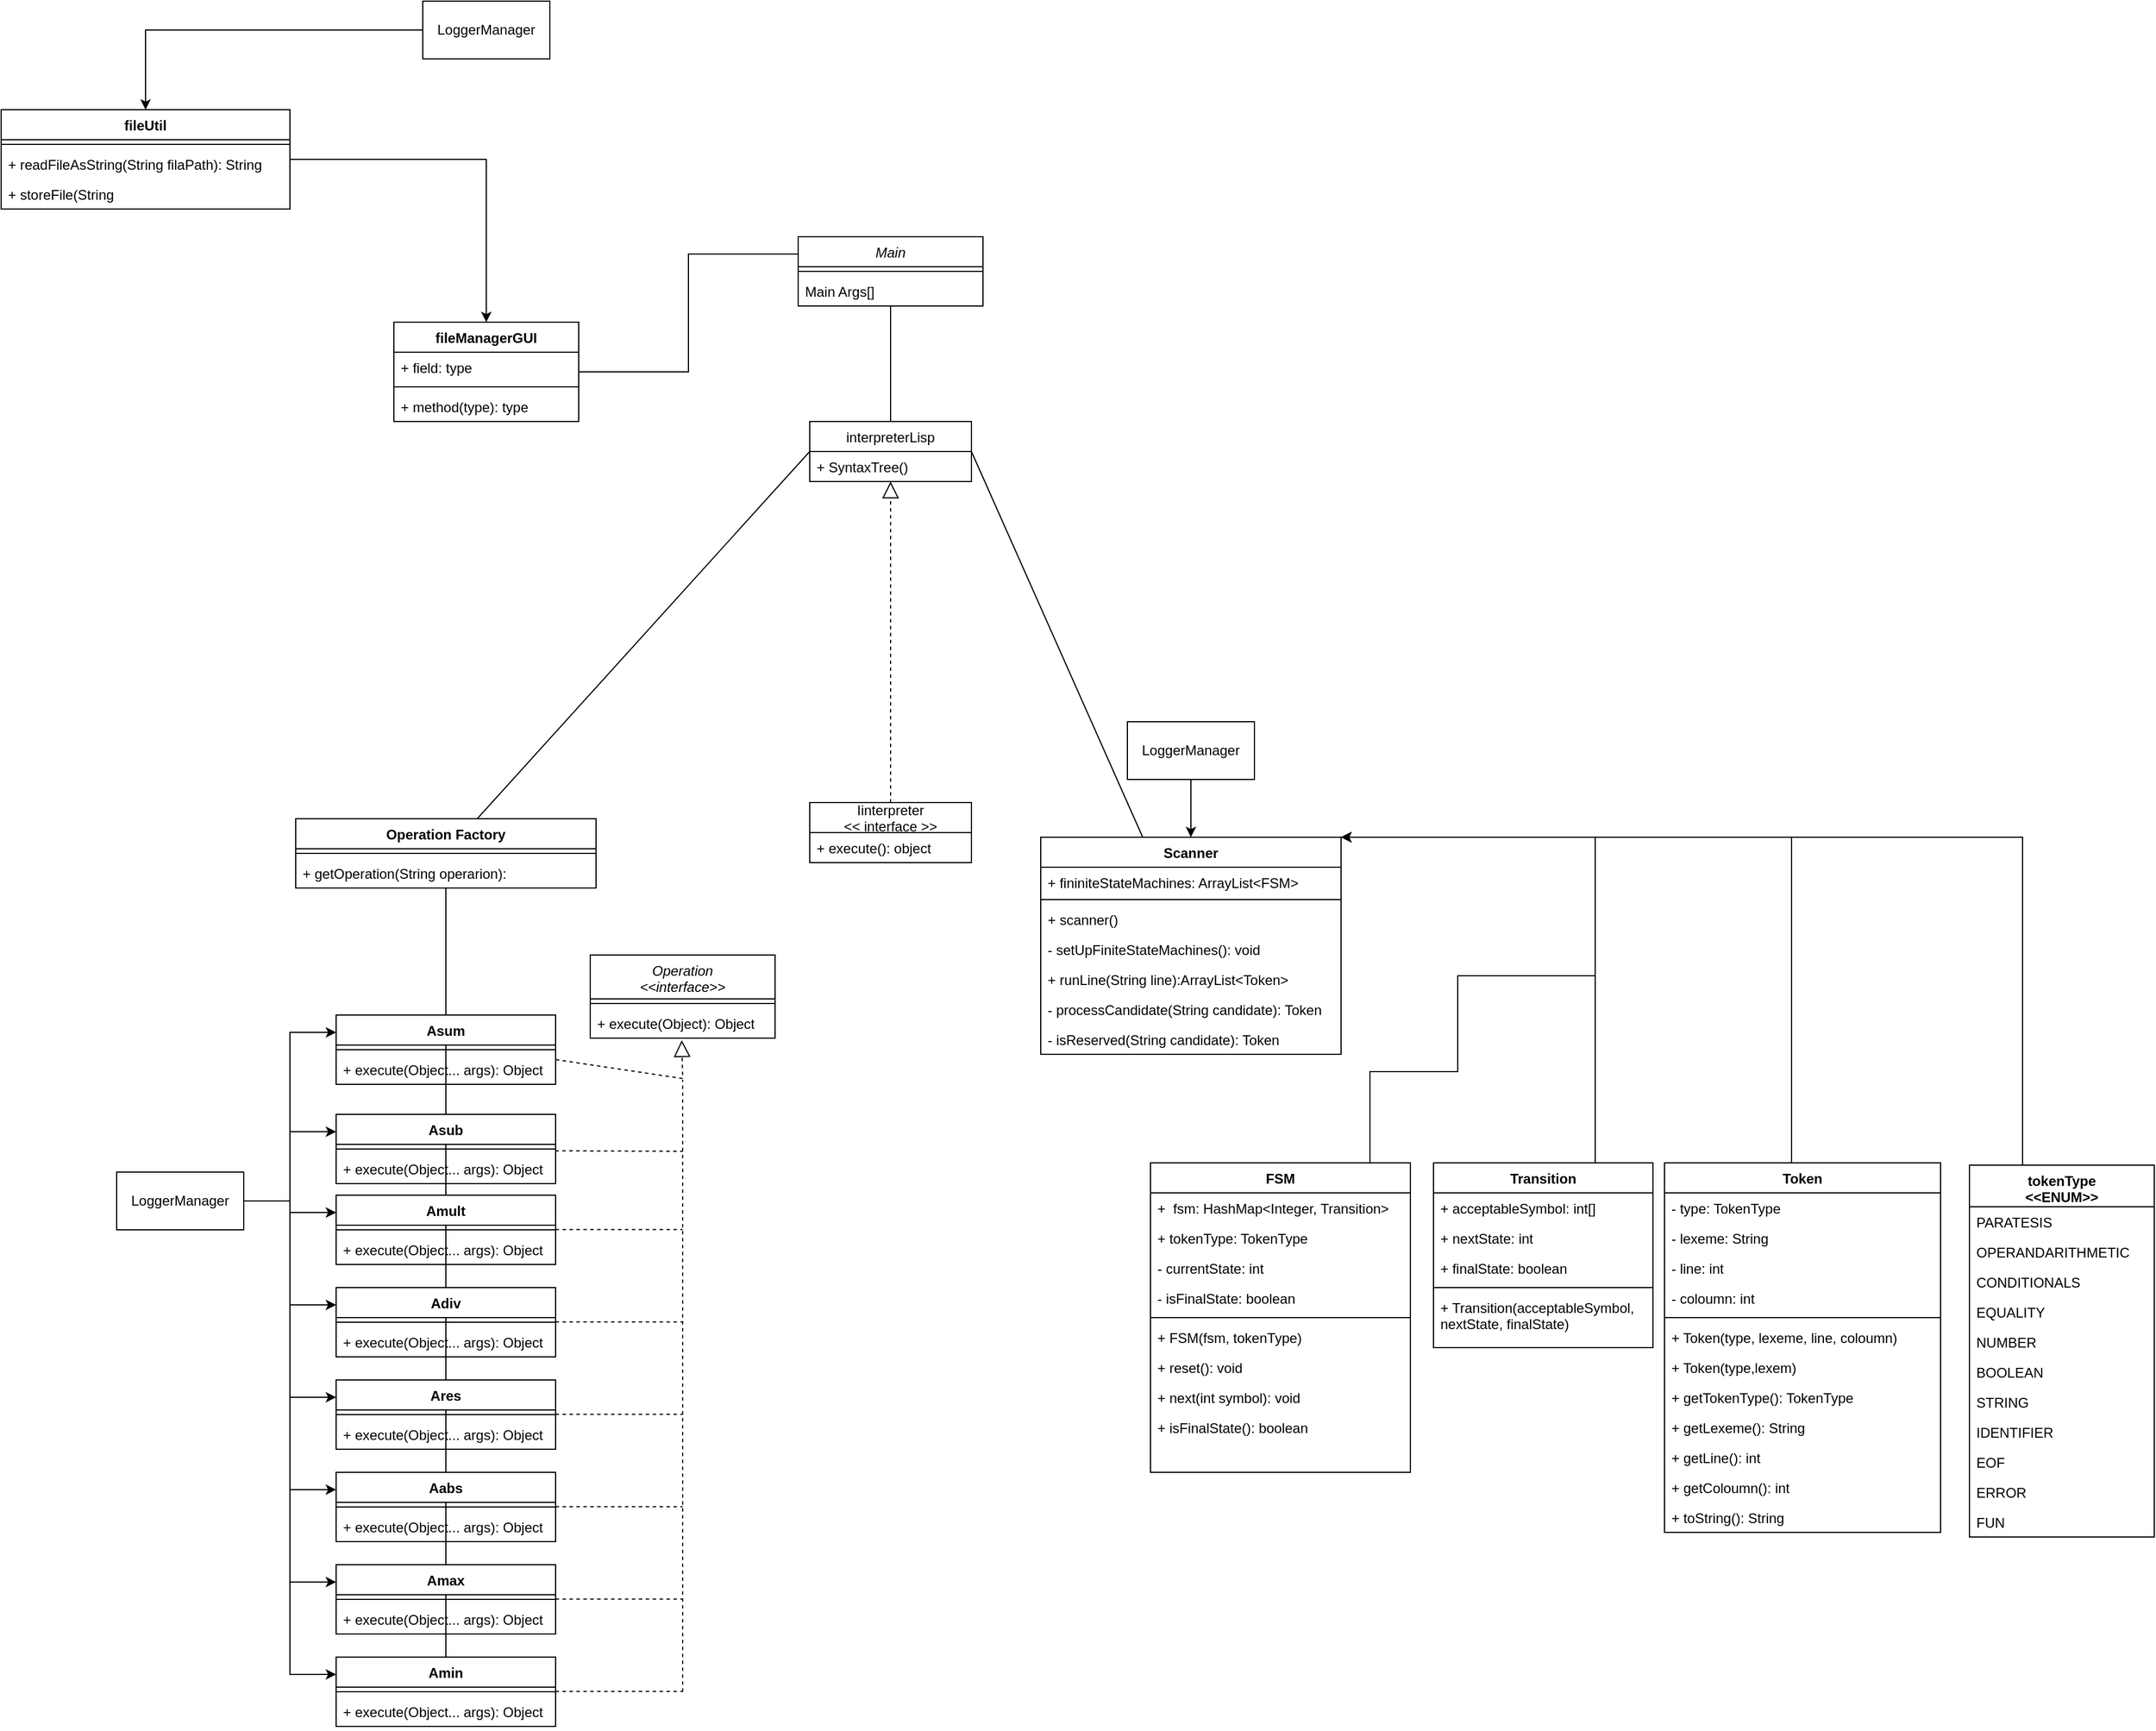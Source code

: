 <mxfile version="26.1.1">
  <diagram id="C5RBs43oDa-KdzZeNtuy" name="Page-1">
    <mxGraphModel dx="2876" dy="2430" grid="1" gridSize="10" guides="1" tooltips="1" connect="1" arrows="1" fold="1" page="1" pageScale="1" pageWidth="827" pageHeight="1169" math="0" shadow="0">
      <root>
        <mxCell id="WIyWlLk6GJQsqaUBKTNV-0" />
        <mxCell id="WIyWlLk6GJQsqaUBKTNV-1" parent="WIyWlLk6GJQsqaUBKTNV-0" />
        <mxCell id="8" style="edgeStyle=none;html=1;endArrow=none;endFill=0;" parent="WIyWlLk6GJQsqaUBKTNV-1" source="0" edge="1">
          <mxGeometry relative="1" as="geometry">
            <mxPoint x="175" y="850" as="targetPoint" />
          </mxGeometry>
        </mxCell>
        <mxCell id="zkfFHV4jXpPFQw0GAbJ--0" value="Main" style="swimlane;fontStyle=2;align=center;verticalAlign=top;childLayout=stackLayout;horizontal=1;startSize=26;horizontalStack=0;resizeParent=1;resizeLast=0;collapsible=1;marginBottom=0;rounded=0;shadow=0;strokeWidth=1;" parent="WIyWlLk6GJQsqaUBKTNV-1" vertex="1">
          <mxGeometry x="480" y="-380" width="160" height="60" as="geometry">
            <mxRectangle x="230" y="140" width="160" height="26" as="alternateBounds" />
          </mxGeometry>
        </mxCell>
        <mxCell id="zkfFHV4jXpPFQw0GAbJ--4" value="" style="line;html=1;strokeWidth=1;align=left;verticalAlign=middle;spacingTop=-1;spacingLeft=3;spacingRight=3;rotatable=0;labelPosition=right;points=[];portConstraint=eastwest;" parent="zkfFHV4jXpPFQw0GAbJ--0" vertex="1">
          <mxGeometry y="26" width="160" height="8" as="geometry" />
        </mxCell>
        <mxCell id="zkfFHV4jXpPFQw0GAbJ--5" value="Main Args[]" style="text;align=left;verticalAlign=top;spacingLeft=4;spacingRight=4;overflow=hidden;rotatable=0;points=[[0,0.5],[1,0.5]];portConstraint=eastwest;" parent="zkfFHV4jXpPFQw0GAbJ--0" vertex="1">
          <mxGeometry y="34" width="160" height="26" as="geometry" />
        </mxCell>
        <mxCell id="14" style="edgeStyle=none;html=1;entryX=0;entryY=0.5;entryDx=0;entryDy=0;endArrow=none;endFill=0;" parent="WIyWlLk6GJQsqaUBKTNV-1" source="0" target="10" edge="1">
          <mxGeometry relative="1" as="geometry" />
        </mxCell>
        <mxCell id="0" value="Operation Factory" style="swimlane;fontStyle=1;align=center;verticalAlign=top;childLayout=stackLayout;horizontal=1;startSize=26;horizontalStack=0;resizeParent=1;resizeParentMax=0;resizeLast=0;collapsible=1;marginBottom=0;" parent="WIyWlLk6GJQsqaUBKTNV-1" vertex="1">
          <mxGeometry x="45" y="124" width="260" height="60" as="geometry" />
        </mxCell>
        <mxCell id="2" value="" style="line;strokeWidth=1;fillColor=none;align=left;verticalAlign=middle;spacingTop=-1;spacingLeft=3;spacingRight=3;rotatable=0;labelPosition=right;points=[];portConstraint=eastwest;strokeColor=inherit;" parent="0" vertex="1">
          <mxGeometry y="26" width="260" height="8" as="geometry" />
        </mxCell>
        <mxCell id="3" value="+ getOperation(String operarion): " style="text;strokeColor=none;fillColor=none;align=left;verticalAlign=top;spacingLeft=4;spacingRight=4;overflow=hidden;rotatable=0;points=[[0,0.5],[1,0.5]];portConstraint=eastwest;" parent="0" vertex="1">
          <mxGeometry y="34" width="260" height="26" as="geometry" />
        </mxCell>
        <mxCell id="22" style="edgeStyle=none;html=1;entryX=1;entryY=0.5;entryDx=0;entryDy=0;endArrow=none;endFill=0;" parent="WIyWlLk6GJQsqaUBKTNV-1" source="4" target="10" edge="1">
          <mxGeometry relative="1" as="geometry" />
        </mxCell>
        <mxCell id="4" value="Scanner" style="swimlane;fontStyle=1;align=center;verticalAlign=top;childLayout=stackLayout;horizontal=1;startSize=26;horizontalStack=0;resizeParent=1;resizeParentMax=0;resizeLast=0;collapsible=1;marginBottom=0;" parent="WIyWlLk6GJQsqaUBKTNV-1" vertex="1">
          <mxGeometry x="690" y="140" width="260" height="188" as="geometry" />
        </mxCell>
        <mxCell id="5" value="+ fininiteStateMachines: ArrayList&lt;FSM&gt;" style="text;strokeColor=none;fillColor=none;align=left;verticalAlign=top;spacingLeft=4;spacingRight=4;overflow=hidden;rotatable=0;points=[[0,0.5],[1,0.5]];portConstraint=eastwest;" parent="4" vertex="1">
          <mxGeometry y="26" width="260" height="24" as="geometry" />
        </mxCell>
        <mxCell id="6" value="" style="line;strokeWidth=1;fillColor=none;align=left;verticalAlign=middle;spacingTop=-1;spacingLeft=3;spacingRight=3;rotatable=0;labelPosition=right;points=[];portConstraint=eastwest;strokeColor=inherit;" parent="4" vertex="1">
          <mxGeometry y="50" width="260" height="8" as="geometry" />
        </mxCell>
        <mxCell id="5ZrEIlkGrgmE8pIosVov-79" value="+ scanner()" style="text;strokeColor=none;fillColor=none;align=left;verticalAlign=top;spacingLeft=4;spacingRight=4;overflow=hidden;rotatable=0;points=[[0,0.5],[1,0.5]];portConstraint=eastwest;" parent="4" vertex="1">
          <mxGeometry y="58" width="260" height="26" as="geometry" />
        </mxCell>
        <mxCell id="5ZrEIlkGrgmE8pIosVov-80" value="- setUpFiniteStateMachines(): void" style="text;strokeColor=none;fillColor=none;align=left;verticalAlign=top;spacingLeft=4;spacingRight=4;overflow=hidden;rotatable=0;points=[[0,0.5],[1,0.5]];portConstraint=eastwest;" parent="4" vertex="1">
          <mxGeometry y="84" width="260" height="26" as="geometry" />
        </mxCell>
        <mxCell id="5ZrEIlkGrgmE8pIosVov-81" value="+ runLine(String line):ArrayList&lt;Token&gt; " style="text;strokeColor=none;fillColor=none;align=left;verticalAlign=top;spacingLeft=4;spacingRight=4;overflow=hidden;rotatable=0;points=[[0,0.5],[1,0.5]];portConstraint=eastwest;" parent="4" vertex="1">
          <mxGeometry y="110" width="260" height="26" as="geometry" />
        </mxCell>
        <mxCell id="5ZrEIlkGrgmE8pIosVov-82" value="- processCandidate(String candidate): Token" style="text;strokeColor=none;fillColor=none;align=left;verticalAlign=top;spacingLeft=4;spacingRight=4;overflow=hidden;rotatable=0;points=[[0,0.5],[1,0.5]];portConstraint=eastwest;" parent="4" vertex="1">
          <mxGeometry y="136" width="260" height="26" as="geometry" />
        </mxCell>
        <mxCell id="5ZrEIlkGrgmE8pIosVov-83" value="- isReserved(String candidate): Token" style="text;strokeColor=none;fillColor=none;align=left;verticalAlign=top;spacingLeft=4;spacingRight=4;overflow=hidden;rotatable=0;points=[[0,0.5],[1,0.5]];portConstraint=eastwest;" parent="4" vertex="1">
          <mxGeometry y="162" width="260" height="26" as="geometry" />
        </mxCell>
        <mxCell id="4zDA803hhCORATMbUOH--11" value="&lt;span style=&quot;font-weight: normal;&quot;&gt;&lt;i&gt;Operation&lt;br&gt;&amp;lt;&amp;lt;interface&amp;gt;&amp;gt;&lt;/i&gt;&lt;/span&gt;" style="swimlane;fontStyle=1;align=center;verticalAlign=top;childLayout=stackLayout;horizontal=1;startSize=38;horizontalStack=0;resizeParent=1;resizeParentMax=0;resizeLast=0;collapsible=1;marginBottom=0;whiteSpace=wrap;html=1;" parent="WIyWlLk6GJQsqaUBKTNV-1" vertex="1">
          <mxGeometry x="300" y="242" width="160" height="72" as="geometry" />
        </mxCell>
        <mxCell id="4zDA803hhCORATMbUOH--13" value="" style="line;strokeWidth=1;fillColor=none;align=left;verticalAlign=middle;spacingTop=-1;spacingLeft=3;spacingRight=3;rotatable=0;labelPosition=right;points=[];portConstraint=eastwest;strokeColor=inherit;" parent="4zDA803hhCORATMbUOH--11" vertex="1">
          <mxGeometry y="38" width="160" height="8" as="geometry" />
        </mxCell>
        <mxCell id="4zDA803hhCORATMbUOH--14" value="+ execute(Object): Object" style="text;strokeColor=none;fillColor=none;align=left;verticalAlign=top;spacingLeft=4;spacingRight=4;overflow=hidden;rotatable=0;points=[[0,0.5],[1,0.5]];portConstraint=eastwest;whiteSpace=wrap;html=1;" parent="4zDA803hhCORATMbUOH--11" vertex="1">
          <mxGeometry y="46" width="160" height="26" as="geometry" />
        </mxCell>
        <mxCell id="4zDA803hhCORATMbUOH--15" value="Asum" style="swimlane;fontStyle=1;align=center;verticalAlign=top;childLayout=stackLayout;horizontal=1;startSize=26;horizontalStack=0;resizeParent=1;resizeParentMax=0;resizeLast=0;collapsible=1;marginBottom=0;whiteSpace=wrap;html=1;" parent="WIyWlLk6GJQsqaUBKTNV-1" vertex="1">
          <mxGeometry x="80" y="294" width="190" height="60" as="geometry" />
        </mxCell>
        <mxCell id="4zDA803hhCORATMbUOH--17" value="" style="line;strokeWidth=1;fillColor=none;align=left;verticalAlign=middle;spacingTop=-1;spacingLeft=3;spacingRight=3;rotatable=0;labelPosition=right;points=[];portConstraint=eastwest;strokeColor=inherit;" parent="4zDA803hhCORATMbUOH--15" vertex="1">
          <mxGeometry y="26" width="190" height="8" as="geometry" />
        </mxCell>
        <mxCell id="4zDA803hhCORATMbUOH--18" value="+ execute(Object... args): Object" style="text;strokeColor=none;fillColor=none;align=left;verticalAlign=top;spacingLeft=4;spacingRight=4;overflow=hidden;rotatable=0;points=[[0,0.5],[1,0.5]];portConstraint=eastwest;whiteSpace=wrap;html=1;" parent="4zDA803hhCORATMbUOH--15" vertex="1">
          <mxGeometry y="34" width="190" height="26" as="geometry" />
        </mxCell>
        <mxCell id="4zDA803hhCORATMbUOH--19" value="Asub" style="swimlane;fontStyle=1;align=center;verticalAlign=top;childLayout=stackLayout;horizontal=1;startSize=26;horizontalStack=0;resizeParent=1;resizeParentMax=0;resizeLast=0;collapsible=1;marginBottom=0;whiteSpace=wrap;html=1;" parent="WIyWlLk6GJQsqaUBKTNV-1" vertex="1">
          <mxGeometry x="80" y="380" width="190" height="60" as="geometry" />
        </mxCell>
        <mxCell id="4zDA803hhCORATMbUOH--20" value="" style="line;strokeWidth=1;fillColor=none;align=left;verticalAlign=middle;spacingTop=-1;spacingLeft=3;spacingRight=3;rotatable=0;labelPosition=right;points=[];portConstraint=eastwest;strokeColor=inherit;" parent="4zDA803hhCORATMbUOH--19" vertex="1">
          <mxGeometry y="26" width="190" height="8" as="geometry" />
        </mxCell>
        <mxCell id="4zDA803hhCORATMbUOH--21" value="+ execute(Object... args): Object" style="text;strokeColor=none;fillColor=none;align=left;verticalAlign=top;spacingLeft=4;spacingRight=4;overflow=hidden;rotatable=0;points=[[0,0.5],[1,0.5]];portConstraint=eastwest;whiteSpace=wrap;html=1;" parent="4zDA803hhCORATMbUOH--19" vertex="1">
          <mxGeometry y="34" width="190" height="26" as="geometry" />
        </mxCell>
        <mxCell id="4zDA803hhCORATMbUOH--22" value="Ares" style="swimlane;fontStyle=1;align=center;verticalAlign=top;childLayout=stackLayout;horizontal=1;startSize=26;horizontalStack=0;resizeParent=1;resizeParentMax=0;resizeLast=0;collapsible=1;marginBottom=0;whiteSpace=wrap;html=1;" parent="WIyWlLk6GJQsqaUBKTNV-1" vertex="1">
          <mxGeometry x="80" y="610" width="190" height="60" as="geometry" />
        </mxCell>
        <mxCell id="4zDA803hhCORATMbUOH--23" value="" style="line;strokeWidth=1;fillColor=none;align=left;verticalAlign=middle;spacingTop=-1;spacingLeft=3;spacingRight=3;rotatable=0;labelPosition=right;points=[];portConstraint=eastwest;strokeColor=inherit;" parent="4zDA803hhCORATMbUOH--22" vertex="1">
          <mxGeometry y="26" width="190" height="8" as="geometry" />
        </mxCell>
        <mxCell id="4zDA803hhCORATMbUOH--24" value="+ execute(Object... args): Object" style="text;strokeColor=none;fillColor=none;align=left;verticalAlign=top;spacingLeft=4;spacingRight=4;overflow=hidden;rotatable=0;points=[[0,0.5],[1,0.5]];portConstraint=eastwest;whiteSpace=wrap;html=1;" parent="4zDA803hhCORATMbUOH--22" vertex="1">
          <mxGeometry y="34" width="190" height="26" as="geometry" />
        </mxCell>
        <mxCell id="4zDA803hhCORATMbUOH--25" value="Adiv" style="swimlane;fontStyle=1;align=center;verticalAlign=top;childLayout=stackLayout;horizontal=1;startSize=26;horizontalStack=0;resizeParent=1;resizeParentMax=0;resizeLast=0;collapsible=1;marginBottom=0;whiteSpace=wrap;html=1;" parent="WIyWlLk6GJQsqaUBKTNV-1" vertex="1">
          <mxGeometry x="80" y="530" width="190" height="60" as="geometry" />
        </mxCell>
        <mxCell id="4zDA803hhCORATMbUOH--26" value="" style="line;strokeWidth=1;fillColor=none;align=left;verticalAlign=middle;spacingTop=-1;spacingLeft=3;spacingRight=3;rotatable=0;labelPosition=right;points=[];portConstraint=eastwest;strokeColor=inherit;" parent="4zDA803hhCORATMbUOH--25" vertex="1">
          <mxGeometry y="26" width="190" height="8" as="geometry" />
        </mxCell>
        <mxCell id="4zDA803hhCORATMbUOH--27" value="+ execute(Object... args): Object" style="text;strokeColor=none;fillColor=none;align=left;verticalAlign=top;spacingLeft=4;spacingRight=4;overflow=hidden;rotatable=0;points=[[0,0.5],[1,0.5]];portConstraint=eastwest;whiteSpace=wrap;html=1;" parent="4zDA803hhCORATMbUOH--25" vertex="1">
          <mxGeometry y="34" width="190" height="26" as="geometry" />
        </mxCell>
        <mxCell id="4zDA803hhCORATMbUOH--28" value="Amult" style="swimlane;fontStyle=1;align=center;verticalAlign=top;childLayout=stackLayout;horizontal=1;startSize=26;horizontalStack=0;resizeParent=1;resizeParentMax=0;resizeLast=0;collapsible=1;marginBottom=0;whiteSpace=wrap;html=1;" parent="WIyWlLk6GJQsqaUBKTNV-1" vertex="1">
          <mxGeometry x="80" y="450" width="190" height="60" as="geometry" />
        </mxCell>
        <mxCell id="4zDA803hhCORATMbUOH--29" value="" style="line;strokeWidth=1;fillColor=none;align=left;verticalAlign=middle;spacingTop=-1;spacingLeft=3;spacingRight=3;rotatable=0;labelPosition=right;points=[];portConstraint=eastwest;strokeColor=inherit;" parent="4zDA803hhCORATMbUOH--28" vertex="1">
          <mxGeometry y="26" width="190" height="8" as="geometry" />
        </mxCell>
        <mxCell id="4zDA803hhCORATMbUOH--30" value="+ execute(Object... args): Object" style="text;strokeColor=none;fillColor=none;align=left;verticalAlign=top;spacingLeft=4;spacingRight=4;overflow=hidden;rotatable=0;points=[[0,0.5],[1,0.5]];portConstraint=eastwest;whiteSpace=wrap;html=1;" parent="4zDA803hhCORATMbUOH--28" vertex="1">
          <mxGeometry y="34" width="190" height="26" as="geometry" />
        </mxCell>
        <mxCell id="4zDA803hhCORATMbUOH--31" value="Aabs" style="swimlane;fontStyle=1;align=center;verticalAlign=top;childLayout=stackLayout;horizontal=1;startSize=26;horizontalStack=0;resizeParent=1;resizeParentMax=0;resizeLast=0;collapsible=1;marginBottom=0;whiteSpace=wrap;html=1;" parent="WIyWlLk6GJQsqaUBKTNV-1" vertex="1">
          <mxGeometry x="80" y="690" width="190" height="60" as="geometry" />
        </mxCell>
        <mxCell id="4zDA803hhCORATMbUOH--32" value="" style="line;strokeWidth=1;fillColor=none;align=left;verticalAlign=middle;spacingTop=-1;spacingLeft=3;spacingRight=3;rotatable=0;labelPosition=right;points=[];portConstraint=eastwest;strokeColor=inherit;" parent="4zDA803hhCORATMbUOH--31" vertex="1">
          <mxGeometry y="26" width="190" height="8" as="geometry" />
        </mxCell>
        <mxCell id="4zDA803hhCORATMbUOH--33" value="+ execute(Object... args): Object" style="text;strokeColor=none;fillColor=none;align=left;verticalAlign=top;spacingLeft=4;spacingRight=4;overflow=hidden;rotatable=0;points=[[0,0.5],[1,0.5]];portConstraint=eastwest;whiteSpace=wrap;html=1;" parent="4zDA803hhCORATMbUOH--31" vertex="1">
          <mxGeometry y="34" width="190" height="26" as="geometry" />
        </mxCell>
        <mxCell id="4zDA803hhCORATMbUOH--34" value="Amax" style="swimlane;fontStyle=1;align=center;verticalAlign=top;childLayout=stackLayout;horizontal=1;startSize=26;horizontalStack=0;resizeParent=1;resizeParentMax=0;resizeLast=0;collapsible=1;marginBottom=0;whiteSpace=wrap;html=1;" parent="WIyWlLk6GJQsqaUBKTNV-1" vertex="1">
          <mxGeometry x="80" y="770" width="190" height="60" as="geometry" />
        </mxCell>
        <mxCell id="4zDA803hhCORATMbUOH--35" value="" style="line;strokeWidth=1;fillColor=none;align=left;verticalAlign=middle;spacingTop=-1;spacingLeft=3;spacingRight=3;rotatable=0;labelPosition=right;points=[];portConstraint=eastwest;strokeColor=inherit;" parent="4zDA803hhCORATMbUOH--34" vertex="1">
          <mxGeometry y="26" width="190" height="8" as="geometry" />
        </mxCell>
        <mxCell id="4zDA803hhCORATMbUOH--36" value="+ execute(Object... args): Object" style="text;strokeColor=none;fillColor=none;align=left;verticalAlign=top;spacingLeft=4;spacingRight=4;overflow=hidden;rotatable=0;points=[[0,0.5],[1,0.5]];portConstraint=eastwest;whiteSpace=wrap;html=1;" parent="4zDA803hhCORATMbUOH--34" vertex="1">
          <mxGeometry y="34" width="190" height="26" as="geometry" />
        </mxCell>
        <mxCell id="4zDA803hhCORATMbUOH--37" value="Amin" style="swimlane;fontStyle=1;align=center;verticalAlign=top;childLayout=stackLayout;horizontal=1;startSize=26;horizontalStack=0;resizeParent=1;resizeParentMax=0;resizeLast=0;collapsible=1;marginBottom=0;whiteSpace=wrap;html=1;" parent="WIyWlLk6GJQsqaUBKTNV-1" vertex="1">
          <mxGeometry x="80" y="850" width="190" height="60" as="geometry" />
        </mxCell>
        <mxCell id="4zDA803hhCORATMbUOH--38" value="" style="line;strokeWidth=1;fillColor=none;align=left;verticalAlign=middle;spacingTop=-1;spacingLeft=3;spacingRight=3;rotatable=0;labelPosition=right;points=[];portConstraint=eastwest;strokeColor=inherit;" parent="4zDA803hhCORATMbUOH--37" vertex="1">
          <mxGeometry y="26" width="190" height="8" as="geometry" />
        </mxCell>
        <mxCell id="4zDA803hhCORATMbUOH--39" value="+ execute(Object... args): Object" style="text;strokeColor=none;fillColor=none;align=left;verticalAlign=top;spacingLeft=4;spacingRight=4;overflow=hidden;rotatable=0;points=[[0,0.5],[1,0.5]];portConstraint=eastwest;whiteSpace=wrap;html=1;" parent="4zDA803hhCORATMbUOH--37" vertex="1">
          <mxGeometry y="34" width="190" height="26" as="geometry" />
        </mxCell>
        <mxCell id="4zDA803hhCORATMbUOH--41" value="" style="endArrow=block;dashed=1;endFill=0;endSize=12;html=1;rounded=0;exitX=1.001;exitY=0.177;exitDx=0;exitDy=0;exitPerimeter=0;entryX=0.495;entryY=1.07;entryDx=0;entryDy=0;entryPerimeter=0;" parent="WIyWlLk6GJQsqaUBKTNV-1" source="4zDA803hhCORATMbUOH--18" target="4zDA803hhCORATMbUOH--14" edge="1">
          <mxGeometry width="160" relative="1" as="geometry">
            <mxPoint x="310" y="370" as="sourcePoint" />
            <mxPoint x="380" y="300" as="targetPoint" />
            <Array as="points">
              <mxPoint x="380" y="349" />
            </Array>
          </mxGeometry>
        </mxCell>
        <mxCell id="4zDA803hhCORATMbUOH--43" value="" style="endArrow=none;dashed=1;html=1;rounded=0;exitX=0.999;exitY=-0.093;exitDx=0;exitDy=0;exitPerimeter=0;" parent="WIyWlLk6GJQsqaUBKTNV-1" source="4zDA803hhCORATMbUOH--21" edge="1">
          <mxGeometry width="50" height="50" relative="1" as="geometry">
            <mxPoint x="340" y="460" as="sourcePoint" />
            <mxPoint x="380" y="412" as="targetPoint" />
          </mxGeometry>
        </mxCell>
        <mxCell id="4zDA803hhCORATMbUOH--44" value="" style="endArrow=none;dashed=1;html=1;rounded=0;exitX=0.999;exitY=-0.093;exitDx=0;exitDy=0;exitPerimeter=0;" parent="WIyWlLk6GJQsqaUBKTNV-1" edge="1">
          <mxGeometry width="50" height="50" relative="1" as="geometry">
            <mxPoint x="270" y="479.73" as="sourcePoint" />
            <mxPoint x="380" y="479.73" as="targetPoint" />
          </mxGeometry>
        </mxCell>
        <mxCell id="4zDA803hhCORATMbUOH--46" value="" style="endArrow=none;dashed=1;html=1;rounded=0;exitX=0.999;exitY=-0.093;exitDx=0;exitDy=0;exitPerimeter=0;" parent="WIyWlLk6GJQsqaUBKTNV-1" edge="1">
          <mxGeometry width="50" height="50" relative="1" as="geometry">
            <mxPoint x="270" y="559.73" as="sourcePoint" />
            <mxPoint x="380" y="559.73" as="targetPoint" />
          </mxGeometry>
        </mxCell>
        <mxCell id="4zDA803hhCORATMbUOH--47" value="" style="endArrow=none;dashed=1;html=1;rounded=0;exitX=0.999;exitY=-0.093;exitDx=0;exitDy=0;exitPerimeter=0;" parent="WIyWlLk6GJQsqaUBKTNV-1" edge="1">
          <mxGeometry width="50" height="50" relative="1" as="geometry">
            <mxPoint x="270" y="639.73" as="sourcePoint" />
            <mxPoint x="380" y="639.73" as="targetPoint" />
          </mxGeometry>
        </mxCell>
        <mxCell id="4zDA803hhCORATMbUOH--48" value="" style="endArrow=none;dashed=1;html=1;rounded=0;exitX=0.999;exitY=-0.093;exitDx=0;exitDy=0;exitPerimeter=0;" parent="WIyWlLk6GJQsqaUBKTNV-1" edge="1">
          <mxGeometry width="50" height="50" relative="1" as="geometry">
            <mxPoint x="270" y="719.73" as="sourcePoint" />
            <mxPoint x="380" y="719.73" as="targetPoint" />
          </mxGeometry>
        </mxCell>
        <mxCell id="4zDA803hhCORATMbUOH--49" value="" style="endArrow=none;dashed=1;html=1;rounded=0;exitX=0.999;exitY=-0.093;exitDx=0;exitDy=0;exitPerimeter=0;" parent="WIyWlLk6GJQsqaUBKTNV-1" edge="1">
          <mxGeometry width="50" height="50" relative="1" as="geometry">
            <mxPoint x="270" y="799.73" as="sourcePoint" />
            <mxPoint x="380" y="799.73" as="targetPoint" />
          </mxGeometry>
        </mxCell>
        <mxCell id="4zDA803hhCORATMbUOH--50" value="" style="endArrow=none;dashed=1;html=1;rounded=0;exitX=0.999;exitY=-0.093;exitDx=0;exitDy=0;exitPerimeter=0;" parent="WIyWlLk6GJQsqaUBKTNV-1" edge="1">
          <mxGeometry width="50" height="50" relative="1" as="geometry">
            <mxPoint x="270" y="879.73" as="sourcePoint" />
            <mxPoint x="380" y="879.73" as="targetPoint" />
          </mxGeometry>
        </mxCell>
        <mxCell id="4zDA803hhCORATMbUOH--51" value="" style="endArrow=none;dashed=1;html=1;rounded=0;" parent="WIyWlLk6GJQsqaUBKTNV-1" edge="1">
          <mxGeometry width="50" height="50" relative="1" as="geometry">
            <mxPoint x="380" y="880" as="sourcePoint" />
            <mxPoint x="380" y="350" as="targetPoint" />
          </mxGeometry>
        </mxCell>
        <mxCell id="20" style="edgeStyle=none;html=1;endArrow=none;endFill=0;" parent="WIyWlLk6GJQsqaUBKTNV-1" source="10" target="zkfFHV4jXpPFQw0GAbJ--5" edge="1">
          <mxGeometry relative="1" as="geometry" />
        </mxCell>
        <mxCell id="10" value="interpreterLisp" style="swimlane;fontStyle=0;childLayout=stackLayout;horizontal=1;startSize=26;fillColor=none;horizontalStack=0;resizeParent=1;resizeParentMax=0;resizeLast=0;collapsible=1;marginBottom=0;" parent="WIyWlLk6GJQsqaUBKTNV-1" vertex="1">
          <mxGeometry x="490" y="-220" width="140" height="52" as="geometry" />
        </mxCell>
        <mxCell id="11" value="+ SyntaxTree() " style="text;strokeColor=none;fillColor=none;align=left;verticalAlign=top;spacingLeft=4;spacingRight=4;overflow=hidden;rotatable=0;points=[[0,0.5],[1,0.5]];portConstraint=eastwest;" parent="10" vertex="1">
          <mxGeometry y="26" width="140" height="26" as="geometry" />
        </mxCell>
        <mxCell id="15" value="Iinterpreter&#xa;&lt;&lt; interface &gt;&gt;" style="swimlane;fontStyle=0;childLayout=stackLayout;horizontal=1;startSize=26;fillColor=none;horizontalStack=0;resizeParent=1;resizeParentMax=0;resizeLast=0;collapsible=1;marginBottom=0;" parent="WIyWlLk6GJQsqaUBKTNV-1" vertex="1">
          <mxGeometry x="490" y="110" width="140" height="52" as="geometry" />
        </mxCell>
        <mxCell id="16" value="+ execute(): object" style="text;strokeColor=none;fillColor=none;align=left;verticalAlign=top;spacingLeft=4;spacingRight=4;overflow=hidden;rotatable=0;points=[[0,0.5],[1,0.5]];portConstraint=eastwest;" parent="15" vertex="1">
          <mxGeometry y="26" width="140" height="26" as="geometry" />
        </mxCell>
        <mxCell id="19" value="" style="endArrow=block;dashed=1;endFill=0;endSize=12;html=1;exitX=0.5;exitY=0;exitDx=0;exitDy=0;" parent="WIyWlLk6GJQsqaUBKTNV-1" source="15" target="11" edge="1">
          <mxGeometry width="160" relative="1" as="geometry">
            <mxPoint x="560" y="260" as="sourcePoint" />
            <mxPoint x="720" y="340" as="targetPoint" />
          </mxGeometry>
        </mxCell>
        <mxCell id="5ZrEIlkGrgmE8pIosVov-95" style="edgeStyle=orthogonalEdgeStyle;rounded=0;orthogonalLoop=1;jettySize=auto;html=1;entryX=1;entryY=0;entryDx=0;entryDy=0;" parent="WIyWlLk6GJQsqaUBKTNV-1" source="5ZrEIlkGrgmE8pIosVov-31" target="4" edge="1">
          <mxGeometry relative="1" as="geometry">
            <mxPoint x="1050" y="140" as="targetPoint" />
            <Array as="points">
              <mxPoint x="975" y="343" />
              <mxPoint x="1051" y="343" />
              <mxPoint x="1051" y="260" />
              <mxPoint x="1170" y="260" />
              <mxPoint x="1170" y="140" />
              <mxPoint x="970" y="140" />
            </Array>
          </mxGeometry>
        </mxCell>
        <mxCell id="5ZrEIlkGrgmE8pIosVov-31" value="FSM" style="swimlane;fontStyle=1;align=center;verticalAlign=top;childLayout=stackLayout;horizontal=1;startSize=26;horizontalStack=0;resizeParent=1;resizeParentMax=0;resizeLast=0;collapsible=1;marginBottom=0;whiteSpace=wrap;html=1;" parent="WIyWlLk6GJQsqaUBKTNV-1" vertex="1">
          <mxGeometry x="785" y="422" width="225" height="268" as="geometry" />
        </mxCell>
        <mxCell id="5ZrEIlkGrgmE8pIosVov-32" value="+&amp;nbsp; fsm: HashMap&amp;lt;Integer, Transition&amp;gt;" style="text;strokeColor=none;fillColor=none;align=left;verticalAlign=top;spacingLeft=4;spacingRight=4;overflow=hidden;rotatable=0;points=[[0,0.5],[1,0.5]];portConstraint=eastwest;whiteSpace=wrap;html=1;" parent="5ZrEIlkGrgmE8pIosVov-31" vertex="1">
          <mxGeometry y="26" width="225" height="26" as="geometry" />
        </mxCell>
        <mxCell id="5ZrEIlkGrgmE8pIosVov-101" value="+ tokenType: TokenType&lt;div&gt;&lt;br&gt;&lt;/div&gt;" style="text;strokeColor=none;fillColor=none;align=left;verticalAlign=top;spacingLeft=4;spacingRight=4;overflow=hidden;rotatable=0;points=[[0,0.5],[1,0.5]];portConstraint=eastwest;whiteSpace=wrap;html=1;" parent="5ZrEIlkGrgmE8pIosVov-31" vertex="1">
          <mxGeometry y="52" width="225" height="26" as="geometry" />
        </mxCell>
        <mxCell id="5ZrEIlkGrgmE8pIosVov-100" value="- currentState: int&amp;nbsp;" style="text;strokeColor=none;fillColor=none;align=left;verticalAlign=top;spacingLeft=4;spacingRight=4;overflow=hidden;rotatable=0;points=[[0,0.5],[1,0.5]];portConstraint=eastwest;whiteSpace=wrap;html=1;" parent="5ZrEIlkGrgmE8pIosVov-31" vertex="1">
          <mxGeometry y="78" width="225" height="26" as="geometry" />
        </mxCell>
        <mxCell id="5ZrEIlkGrgmE8pIosVov-99" value="- isFinalState: boolean" style="text;strokeColor=none;fillColor=none;align=left;verticalAlign=top;spacingLeft=4;spacingRight=4;overflow=hidden;rotatable=0;points=[[0,0.5],[1,0.5]];portConstraint=eastwest;whiteSpace=wrap;html=1;" parent="5ZrEIlkGrgmE8pIosVov-31" vertex="1">
          <mxGeometry y="104" width="225" height="26" as="geometry" />
        </mxCell>
        <mxCell id="5ZrEIlkGrgmE8pIosVov-33" value="" style="line;strokeWidth=1;fillColor=none;align=left;verticalAlign=middle;spacingTop=-1;spacingLeft=3;spacingRight=3;rotatable=0;labelPosition=right;points=[];portConstraint=eastwest;strokeColor=inherit;" parent="5ZrEIlkGrgmE8pIosVov-31" vertex="1">
          <mxGeometry y="130" width="225" height="8" as="geometry" />
        </mxCell>
        <mxCell id="5ZrEIlkGrgmE8pIosVov-34" value="+ FSM(fsm, tokenType)" style="text;strokeColor=none;fillColor=none;align=left;verticalAlign=top;spacingLeft=4;spacingRight=4;overflow=hidden;rotatable=0;points=[[0,0.5],[1,0.5]];portConstraint=eastwest;whiteSpace=wrap;html=1;" parent="5ZrEIlkGrgmE8pIosVov-31" vertex="1">
          <mxGeometry y="138" width="225" height="26" as="geometry" />
        </mxCell>
        <mxCell id="5ZrEIlkGrgmE8pIosVov-105" value="+ reset(): void" style="text;strokeColor=none;fillColor=none;align=left;verticalAlign=top;spacingLeft=4;spacingRight=4;overflow=hidden;rotatable=0;points=[[0,0.5],[1,0.5]];portConstraint=eastwest;whiteSpace=wrap;html=1;" parent="5ZrEIlkGrgmE8pIosVov-31" vertex="1">
          <mxGeometry y="164" width="225" height="26" as="geometry" />
        </mxCell>
        <mxCell id="5ZrEIlkGrgmE8pIosVov-104" value="+ next(int symbol): void" style="text;strokeColor=none;fillColor=none;align=left;verticalAlign=top;spacingLeft=4;spacingRight=4;overflow=hidden;rotatable=0;points=[[0,0.5],[1,0.5]];portConstraint=eastwest;whiteSpace=wrap;html=1;" parent="5ZrEIlkGrgmE8pIosVov-31" vertex="1">
          <mxGeometry y="190" width="225" height="26" as="geometry" />
        </mxCell>
        <mxCell id="5ZrEIlkGrgmE8pIosVov-103" value="+ isFinalState(): boolean" style="text;strokeColor=none;fillColor=none;align=left;verticalAlign=top;spacingLeft=4;spacingRight=4;overflow=hidden;rotatable=0;points=[[0,0.5],[1,0.5]];portConstraint=eastwest;whiteSpace=wrap;html=1;" parent="5ZrEIlkGrgmE8pIosVov-31" vertex="1">
          <mxGeometry y="216" width="225" height="26" as="geometry" />
        </mxCell>
        <mxCell id="5ZrEIlkGrgmE8pIosVov-102" style="text;strokeColor=none;fillColor=none;align=left;verticalAlign=top;spacingLeft=4;spacingRight=4;overflow=hidden;rotatable=0;points=[[0,0.5],[1,0.5]];portConstraint=eastwest;whiteSpace=wrap;html=1;" parent="5ZrEIlkGrgmE8pIosVov-31" vertex="1">
          <mxGeometry y="242" width="225" height="26" as="geometry" />
        </mxCell>
        <mxCell id="5ZrEIlkGrgmE8pIosVov-96" style="edgeStyle=orthogonalEdgeStyle;rounded=0;orthogonalLoop=1;jettySize=auto;html=1;entryX=1;entryY=0;entryDx=0;entryDy=0;" parent="WIyWlLk6GJQsqaUBKTNV-1" source="5ZrEIlkGrgmE8pIosVov-35" target="4" edge="1">
          <mxGeometry relative="1" as="geometry">
            <Array as="points">
              <mxPoint x="1170" y="140" />
              <mxPoint x="970" y="140" />
            </Array>
          </mxGeometry>
        </mxCell>
        <mxCell id="5ZrEIlkGrgmE8pIosVov-35" value="Transition" style="swimlane;fontStyle=1;align=center;verticalAlign=top;childLayout=stackLayout;horizontal=1;startSize=26;horizontalStack=0;resizeParent=1;resizeParentMax=0;resizeLast=0;collapsible=1;marginBottom=0;whiteSpace=wrap;html=1;" parent="WIyWlLk6GJQsqaUBKTNV-1" vertex="1">
          <mxGeometry x="1030" y="422" width="190" height="160" as="geometry" />
        </mxCell>
        <mxCell id="5ZrEIlkGrgmE8pIosVov-36" value="+ acceptableSymbol: int[]" style="text;strokeColor=none;fillColor=none;align=left;verticalAlign=top;spacingLeft=4;spacingRight=4;overflow=hidden;rotatable=0;points=[[0,0.5],[1,0.5]];portConstraint=eastwest;whiteSpace=wrap;html=1;" parent="5ZrEIlkGrgmE8pIosVov-35" vertex="1">
          <mxGeometry y="26" width="190" height="26" as="geometry" />
        </mxCell>
        <mxCell id="5ZrEIlkGrgmE8pIosVov-107" value="+ nextState: int" style="text;strokeColor=none;fillColor=none;align=left;verticalAlign=top;spacingLeft=4;spacingRight=4;overflow=hidden;rotatable=0;points=[[0,0.5],[1,0.5]];portConstraint=eastwest;whiteSpace=wrap;html=1;" parent="5ZrEIlkGrgmE8pIosVov-35" vertex="1">
          <mxGeometry y="52" width="190" height="26" as="geometry" />
        </mxCell>
        <mxCell id="5ZrEIlkGrgmE8pIosVov-106" value="+ finalState: boolean" style="text;strokeColor=none;fillColor=none;align=left;verticalAlign=top;spacingLeft=4;spacingRight=4;overflow=hidden;rotatable=0;points=[[0,0.5],[1,0.5]];portConstraint=eastwest;whiteSpace=wrap;html=1;" parent="5ZrEIlkGrgmE8pIosVov-35" vertex="1">
          <mxGeometry y="78" width="190" height="26" as="geometry" />
        </mxCell>
        <mxCell id="5ZrEIlkGrgmE8pIosVov-37" value="" style="line;strokeWidth=1;fillColor=none;align=left;verticalAlign=middle;spacingTop=-1;spacingLeft=3;spacingRight=3;rotatable=0;labelPosition=right;points=[];portConstraint=eastwest;strokeColor=inherit;" parent="5ZrEIlkGrgmE8pIosVov-35" vertex="1">
          <mxGeometry y="104" width="190" height="8" as="geometry" />
        </mxCell>
        <mxCell id="5ZrEIlkGrgmE8pIosVov-38" value="+ Transition(acceptableSymbol, nextState, finalState)&lt;div&gt;&lt;br/&gt;&lt;/div&gt;" style="text;strokeColor=none;fillColor=none;align=left;verticalAlign=top;spacingLeft=4;spacingRight=4;overflow=hidden;rotatable=0;points=[[0,0.5],[1,0.5]];portConstraint=eastwest;whiteSpace=wrap;html=1;" parent="5ZrEIlkGrgmE8pIosVov-35" vertex="1">
          <mxGeometry y="112" width="190" height="48" as="geometry" />
        </mxCell>
        <mxCell id="5ZrEIlkGrgmE8pIosVov-97" style="edgeStyle=orthogonalEdgeStyle;rounded=0;orthogonalLoop=1;jettySize=auto;html=1;entryX=1;entryY=0;entryDx=0;entryDy=0;" parent="WIyWlLk6GJQsqaUBKTNV-1" source="5ZrEIlkGrgmE8pIosVov-39" target="4" edge="1">
          <mxGeometry relative="1" as="geometry">
            <Array as="points">
              <mxPoint x="1340" y="140" />
              <mxPoint x="970" y="140" />
            </Array>
          </mxGeometry>
        </mxCell>
        <mxCell id="5ZrEIlkGrgmE8pIosVov-39" value="Token" style="swimlane;fontStyle=1;align=center;verticalAlign=top;childLayout=stackLayout;horizontal=1;startSize=26;horizontalStack=0;resizeParent=1;resizeParentMax=0;resizeLast=0;collapsible=1;marginBottom=0;whiteSpace=wrap;html=1;" parent="WIyWlLk6GJQsqaUBKTNV-1" vertex="1">
          <mxGeometry x="1230" y="422" width="239" height="320" as="geometry" />
        </mxCell>
        <mxCell id="5ZrEIlkGrgmE8pIosVov-40" value="- type: TokenType" style="text;strokeColor=none;fillColor=none;align=left;verticalAlign=top;spacingLeft=4;spacingRight=4;overflow=hidden;rotatable=0;points=[[0,0.5],[1,0.5]];portConstraint=eastwest;whiteSpace=wrap;html=1;" parent="5ZrEIlkGrgmE8pIosVov-39" vertex="1">
          <mxGeometry y="26" width="239" height="26" as="geometry" />
        </mxCell>
        <mxCell id="5ZrEIlkGrgmE8pIosVov-110" value="- lexeme: String&lt;div&gt;&lt;br&gt;&lt;/div&gt;" style="text;strokeColor=none;fillColor=none;align=left;verticalAlign=top;spacingLeft=4;spacingRight=4;overflow=hidden;rotatable=0;points=[[0,0.5],[1,0.5]];portConstraint=eastwest;whiteSpace=wrap;html=1;" parent="5ZrEIlkGrgmE8pIosVov-39" vertex="1">
          <mxGeometry y="52" width="239" height="26" as="geometry" />
        </mxCell>
        <mxCell id="5ZrEIlkGrgmE8pIosVov-109" value="- line: int" style="text;strokeColor=none;fillColor=none;align=left;verticalAlign=top;spacingLeft=4;spacingRight=4;overflow=hidden;rotatable=0;points=[[0,0.5],[1,0.5]];portConstraint=eastwest;whiteSpace=wrap;html=1;" parent="5ZrEIlkGrgmE8pIosVov-39" vertex="1">
          <mxGeometry y="78" width="239" height="26" as="geometry" />
        </mxCell>
        <mxCell id="5ZrEIlkGrgmE8pIosVov-108" value="- coloumn: int" style="text;strokeColor=none;fillColor=none;align=left;verticalAlign=top;spacingLeft=4;spacingRight=4;overflow=hidden;rotatable=0;points=[[0,0.5],[1,0.5]];portConstraint=eastwest;whiteSpace=wrap;html=1;" parent="5ZrEIlkGrgmE8pIosVov-39" vertex="1">
          <mxGeometry y="104" width="239" height="26" as="geometry" />
        </mxCell>
        <mxCell id="5ZrEIlkGrgmE8pIosVov-41" value="" style="line;strokeWidth=1;fillColor=none;align=left;verticalAlign=middle;spacingTop=-1;spacingLeft=3;spacingRight=3;rotatable=0;labelPosition=right;points=[];portConstraint=eastwest;strokeColor=inherit;" parent="5ZrEIlkGrgmE8pIosVov-39" vertex="1">
          <mxGeometry y="130" width="239" height="8" as="geometry" />
        </mxCell>
        <mxCell id="5ZrEIlkGrgmE8pIosVov-42" value="+ Token(type, lexeme, line, coloumn)" style="text;strokeColor=none;fillColor=none;align=left;verticalAlign=top;spacingLeft=4;spacingRight=4;overflow=hidden;rotatable=0;points=[[0,0.5],[1,0.5]];portConstraint=eastwest;whiteSpace=wrap;html=1;" parent="5ZrEIlkGrgmE8pIosVov-39" vertex="1">
          <mxGeometry y="138" width="239" height="26" as="geometry" />
        </mxCell>
        <mxCell id="5ZrEIlkGrgmE8pIosVov-113" value="+ Token(type,lexem)" style="text;strokeColor=none;fillColor=none;align=left;verticalAlign=top;spacingLeft=4;spacingRight=4;overflow=hidden;rotatable=0;points=[[0,0.5],[1,0.5]];portConstraint=eastwest;whiteSpace=wrap;html=1;" parent="5ZrEIlkGrgmE8pIosVov-39" vertex="1">
          <mxGeometry y="164" width="239" height="26" as="geometry" />
        </mxCell>
        <mxCell id="5ZrEIlkGrgmE8pIosVov-112" value="+ getTokenType(): TokenType" style="text;strokeColor=none;fillColor=none;align=left;verticalAlign=top;spacingLeft=4;spacingRight=4;overflow=hidden;rotatable=0;points=[[0,0.5],[1,0.5]];portConstraint=eastwest;whiteSpace=wrap;html=1;" parent="5ZrEIlkGrgmE8pIosVov-39" vertex="1">
          <mxGeometry y="190" width="239" height="26" as="geometry" />
        </mxCell>
        <mxCell id="5ZrEIlkGrgmE8pIosVov-111" value="+ getLexeme(): String" style="text;strokeColor=none;fillColor=none;align=left;verticalAlign=top;spacingLeft=4;spacingRight=4;overflow=hidden;rotatable=0;points=[[0,0.5],[1,0.5]];portConstraint=eastwest;whiteSpace=wrap;html=1;" parent="5ZrEIlkGrgmE8pIosVov-39" vertex="1">
          <mxGeometry y="216" width="239" height="26" as="geometry" />
        </mxCell>
        <mxCell id="5ZrEIlkGrgmE8pIosVov-116" value="+ getLine(): int" style="text;strokeColor=none;fillColor=none;align=left;verticalAlign=top;spacingLeft=4;spacingRight=4;overflow=hidden;rotatable=0;points=[[0,0.5],[1,0.5]];portConstraint=eastwest;whiteSpace=wrap;html=1;" parent="5ZrEIlkGrgmE8pIosVov-39" vertex="1">
          <mxGeometry y="242" width="239" height="26" as="geometry" />
        </mxCell>
        <mxCell id="5ZrEIlkGrgmE8pIosVov-115" value="+ getColoumn(): int" style="text;strokeColor=none;fillColor=none;align=left;verticalAlign=top;spacingLeft=4;spacingRight=4;overflow=hidden;rotatable=0;points=[[0,0.5],[1,0.5]];portConstraint=eastwest;whiteSpace=wrap;html=1;" parent="5ZrEIlkGrgmE8pIosVov-39" vertex="1">
          <mxGeometry y="268" width="239" height="26" as="geometry" />
        </mxCell>
        <mxCell id="5ZrEIlkGrgmE8pIosVov-114" value="+ toString(): String" style="text;strokeColor=none;fillColor=none;align=left;verticalAlign=top;spacingLeft=4;spacingRight=4;overflow=hidden;rotatable=0;points=[[0,0.5],[1,0.5]];portConstraint=eastwest;whiteSpace=wrap;html=1;" parent="5ZrEIlkGrgmE8pIosVov-39" vertex="1">
          <mxGeometry y="294" width="239" height="26" as="geometry" />
        </mxCell>
        <mxCell id="5ZrEIlkGrgmE8pIosVov-72" style="edgeStyle=orthogonalEdgeStyle;rounded=0;orthogonalLoop=1;jettySize=auto;html=1;entryX=0;entryY=0.25;entryDx=0;entryDy=0;endArrow=none;startFill=0;" parent="WIyWlLk6GJQsqaUBKTNV-1" source="5ZrEIlkGrgmE8pIosVov-43" target="zkfFHV4jXpPFQw0GAbJ--0" edge="1">
          <mxGeometry relative="1" as="geometry" />
        </mxCell>
        <mxCell id="5ZrEIlkGrgmE8pIosVov-43" value="fileManagerGUI" style="swimlane;fontStyle=1;align=center;verticalAlign=top;childLayout=stackLayout;horizontal=1;startSize=26;horizontalStack=0;resizeParent=1;resizeParentMax=0;resizeLast=0;collapsible=1;marginBottom=0;whiteSpace=wrap;html=1;" parent="WIyWlLk6GJQsqaUBKTNV-1" vertex="1">
          <mxGeometry x="130" y="-306" width="160" height="86" as="geometry" />
        </mxCell>
        <mxCell id="5ZrEIlkGrgmE8pIosVov-44" value="+ field: type" style="text;strokeColor=none;fillColor=none;align=left;verticalAlign=top;spacingLeft=4;spacingRight=4;overflow=hidden;rotatable=0;points=[[0,0.5],[1,0.5]];portConstraint=eastwest;whiteSpace=wrap;html=1;" parent="5ZrEIlkGrgmE8pIosVov-43" vertex="1">
          <mxGeometry y="26" width="160" height="26" as="geometry" />
        </mxCell>
        <mxCell id="5ZrEIlkGrgmE8pIosVov-45" value="" style="line;strokeWidth=1;fillColor=none;align=left;verticalAlign=middle;spacingTop=-1;spacingLeft=3;spacingRight=3;rotatable=0;labelPosition=right;points=[];portConstraint=eastwest;strokeColor=inherit;" parent="5ZrEIlkGrgmE8pIosVov-43" vertex="1">
          <mxGeometry y="52" width="160" height="8" as="geometry" />
        </mxCell>
        <mxCell id="5ZrEIlkGrgmE8pIosVov-46" value="+ method(type): type" style="text;strokeColor=none;fillColor=none;align=left;verticalAlign=top;spacingLeft=4;spacingRight=4;overflow=hidden;rotatable=0;points=[[0,0.5],[1,0.5]];portConstraint=eastwest;whiteSpace=wrap;html=1;" parent="5ZrEIlkGrgmE8pIosVov-43" vertex="1">
          <mxGeometry y="60" width="160" height="26" as="geometry" />
        </mxCell>
        <mxCell id="5ZrEIlkGrgmE8pIosVov-73" style="edgeStyle=orthogonalEdgeStyle;rounded=0;orthogonalLoop=1;jettySize=auto;html=1;entryX=0.5;entryY=0;entryDx=0;entryDy=0;" parent="WIyWlLk6GJQsqaUBKTNV-1" source="5ZrEIlkGrgmE8pIosVov-47" target="5ZrEIlkGrgmE8pIosVov-43" edge="1">
          <mxGeometry relative="1" as="geometry" />
        </mxCell>
        <mxCell id="5ZrEIlkGrgmE8pIosVov-47" value="fileUtil" style="swimlane;fontStyle=1;align=center;verticalAlign=top;childLayout=stackLayout;horizontal=1;startSize=26;horizontalStack=0;resizeParent=1;resizeParentMax=0;resizeLast=0;collapsible=1;marginBottom=0;whiteSpace=wrap;html=1;" parent="WIyWlLk6GJQsqaUBKTNV-1" vertex="1">
          <mxGeometry x="-210" y="-490" width="250" height="86" as="geometry" />
        </mxCell>
        <mxCell id="5ZrEIlkGrgmE8pIosVov-49" value="" style="line;strokeWidth=1;fillColor=none;align=left;verticalAlign=middle;spacingTop=-1;spacingLeft=3;spacingRight=3;rotatable=0;labelPosition=right;points=[];portConstraint=eastwest;strokeColor=inherit;" parent="5ZrEIlkGrgmE8pIosVov-47" vertex="1">
          <mxGeometry y="26" width="250" height="8" as="geometry" />
        </mxCell>
        <mxCell id="5ZrEIlkGrgmE8pIosVov-50" value="+ readFileAsString(String filaPath): String" style="text;strokeColor=none;fillColor=none;align=left;verticalAlign=top;spacingLeft=4;spacingRight=4;overflow=hidden;rotatable=0;points=[[0,0.5],[1,0.5]];portConstraint=eastwest;whiteSpace=wrap;html=1;" parent="5ZrEIlkGrgmE8pIosVov-47" vertex="1">
          <mxGeometry y="34" width="250" height="26" as="geometry" />
        </mxCell>
        <mxCell id="5ZrEIlkGrgmE8pIosVov-121" value="+ storeFile(String&amp;nbsp;" style="text;strokeColor=none;fillColor=none;align=left;verticalAlign=top;spacingLeft=4;spacingRight=4;overflow=hidden;rotatable=0;points=[[0,0.5],[1,0.5]];portConstraint=eastwest;whiteSpace=wrap;html=1;" parent="5ZrEIlkGrgmE8pIosVov-47" vertex="1">
          <mxGeometry y="60" width="250" height="26" as="geometry" />
        </mxCell>
        <mxCell id="5ZrEIlkGrgmE8pIosVov-98" style="edgeStyle=orthogonalEdgeStyle;rounded=0;orthogonalLoop=1;jettySize=auto;html=1;entryX=1;entryY=0;entryDx=0;entryDy=0;" parent="WIyWlLk6GJQsqaUBKTNV-1" source="5ZrEIlkGrgmE8pIosVov-51" target="4" edge="1">
          <mxGeometry relative="1" as="geometry">
            <Array as="points">
              <mxPoint x="1540" y="140" />
              <mxPoint x="970" y="140" />
            </Array>
          </mxGeometry>
        </mxCell>
        <mxCell id="5ZrEIlkGrgmE8pIosVov-51" value="tokenType&lt;br&gt;&amp;lt;&amp;lt;ENUM&amp;gt;&amp;gt;" style="swimlane;fontStyle=1;align=center;verticalAlign=top;childLayout=stackLayout;horizontal=1;startSize=36;horizontalStack=0;resizeParent=1;resizeParentMax=0;resizeLast=0;collapsible=1;marginBottom=0;whiteSpace=wrap;html=1;" parent="WIyWlLk6GJQsqaUBKTNV-1" vertex="1">
          <mxGeometry x="1494" y="424" width="160" height="322" as="geometry" />
        </mxCell>
        <mxCell id="5ZrEIlkGrgmE8pIosVov-52" value="PARATESIS" style="text;strokeColor=none;fillColor=none;align=left;verticalAlign=top;spacingLeft=4;spacingRight=4;overflow=hidden;rotatable=0;points=[[0,0.5],[1,0.5]];portConstraint=eastwest;whiteSpace=wrap;html=1;" parent="5ZrEIlkGrgmE8pIosVov-51" vertex="1">
          <mxGeometry y="36" width="160" height="26" as="geometry" />
        </mxCell>
        <mxCell id="5ZrEIlkGrgmE8pIosVov-84" value="OPERANDARITHMETIC" style="text;strokeColor=none;fillColor=none;align=left;verticalAlign=top;spacingLeft=4;spacingRight=4;overflow=hidden;rotatable=0;points=[[0,0.5],[1,0.5]];portConstraint=eastwest;whiteSpace=wrap;html=1;" parent="5ZrEIlkGrgmE8pIosVov-51" vertex="1">
          <mxGeometry y="62" width="160" height="26" as="geometry" />
        </mxCell>
        <mxCell id="5ZrEIlkGrgmE8pIosVov-85" value="CONDITIONALS" style="text;strokeColor=none;fillColor=none;align=left;verticalAlign=top;spacingLeft=4;spacingRight=4;overflow=hidden;rotatable=0;points=[[0,0.5],[1,0.5]];portConstraint=eastwest;whiteSpace=wrap;html=1;" parent="5ZrEIlkGrgmE8pIosVov-51" vertex="1">
          <mxGeometry y="88" width="160" height="26" as="geometry" />
        </mxCell>
        <mxCell id="5ZrEIlkGrgmE8pIosVov-94" value="EQUALITY" style="text;strokeColor=none;fillColor=none;align=left;verticalAlign=top;spacingLeft=4;spacingRight=4;overflow=hidden;rotatable=0;points=[[0,0.5],[1,0.5]];portConstraint=eastwest;whiteSpace=wrap;html=1;" parent="5ZrEIlkGrgmE8pIosVov-51" vertex="1">
          <mxGeometry y="114" width="160" height="26" as="geometry" />
        </mxCell>
        <mxCell id="5ZrEIlkGrgmE8pIosVov-93" value="NUMBER" style="text;strokeColor=none;fillColor=none;align=left;verticalAlign=top;spacingLeft=4;spacingRight=4;overflow=hidden;rotatable=0;points=[[0,0.5],[1,0.5]];portConstraint=eastwest;whiteSpace=wrap;html=1;" parent="5ZrEIlkGrgmE8pIosVov-51" vertex="1">
          <mxGeometry y="140" width="160" height="26" as="geometry" />
        </mxCell>
        <mxCell id="5ZrEIlkGrgmE8pIosVov-92" value="BOOLEAN" style="text;strokeColor=none;fillColor=none;align=left;verticalAlign=top;spacingLeft=4;spacingRight=4;overflow=hidden;rotatable=0;points=[[0,0.5],[1,0.5]];portConstraint=eastwest;whiteSpace=wrap;html=1;" parent="5ZrEIlkGrgmE8pIosVov-51" vertex="1">
          <mxGeometry y="166" width="160" height="26" as="geometry" />
        </mxCell>
        <mxCell id="5ZrEIlkGrgmE8pIosVov-91" value="STRING" style="text;strokeColor=none;fillColor=none;align=left;verticalAlign=top;spacingLeft=4;spacingRight=4;overflow=hidden;rotatable=0;points=[[0,0.5],[1,0.5]];portConstraint=eastwest;whiteSpace=wrap;html=1;" parent="5ZrEIlkGrgmE8pIosVov-51" vertex="1">
          <mxGeometry y="192" width="160" height="26" as="geometry" />
        </mxCell>
        <mxCell id="5ZrEIlkGrgmE8pIosVov-90" value="IDENTIFIER" style="text;strokeColor=none;fillColor=none;align=left;verticalAlign=top;spacingLeft=4;spacingRight=4;overflow=hidden;rotatable=0;points=[[0,0.5],[1,0.5]];portConstraint=eastwest;whiteSpace=wrap;html=1;" parent="5ZrEIlkGrgmE8pIosVov-51" vertex="1">
          <mxGeometry y="218" width="160" height="26" as="geometry" />
        </mxCell>
        <mxCell id="5ZrEIlkGrgmE8pIosVov-89" value="EOF" style="text;strokeColor=none;fillColor=none;align=left;verticalAlign=top;spacingLeft=4;spacingRight=4;overflow=hidden;rotatable=0;points=[[0,0.5],[1,0.5]];portConstraint=eastwest;whiteSpace=wrap;html=1;" parent="5ZrEIlkGrgmE8pIosVov-51" vertex="1">
          <mxGeometry y="244" width="160" height="26" as="geometry" />
        </mxCell>
        <mxCell id="5ZrEIlkGrgmE8pIosVov-88" value="ERROR" style="text;strokeColor=none;fillColor=none;align=left;verticalAlign=top;spacingLeft=4;spacingRight=4;overflow=hidden;rotatable=0;points=[[0,0.5],[1,0.5]];portConstraint=eastwest;whiteSpace=wrap;html=1;" parent="5ZrEIlkGrgmE8pIosVov-51" vertex="1">
          <mxGeometry y="270" width="160" height="26" as="geometry" />
        </mxCell>
        <mxCell id="5ZrEIlkGrgmE8pIosVov-87" value="FUN" style="text;strokeColor=none;fillColor=none;align=left;verticalAlign=top;spacingLeft=4;spacingRight=4;overflow=hidden;rotatable=0;points=[[0,0.5],[1,0.5]];portConstraint=eastwest;whiteSpace=wrap;html=1;" parent="5ZrEIlkGrgmE8pIosVov-51" vertex="1">
          <mxGeometry y="296" width="160" height="26" as="geometry" />
        </mxCell>
        <mxCell id="5ZrEIlkGrgmE8pIosVov-62" style="edgeStyle=orthogonalEdgeStyle;rounded=0;orthogonalLoop=1;jettySize=auto;html=1;entryX=0.5;entryY=0;entryDx=0;entryDy=0;" parent="WIyWlLk6GJQsqaUBKTNV-1" source="5ZrEIlkGrgmE8pIosVov-61" target="4" edge="1">
          <mxGeometry relative="1" as="geometry" />
        </mxCell>
        <mxCell id="5ZrEIlkGrgmE8pIosVov-61" value="LoggerManager" style="html=1;whiteSpace=wrap;" parent="WIyWlLk6GJQsqaUBKTNV-1" vertex="1">
          <mxGeometry x="765" y="40" width="110" height="50" as="geometry" />
        </mxCell>
        <mxCell id="5ZrEIlkGrgmE8pIosVov-64" style="edgeStyle=orthogonalEdgeStyle;rounded=0;orthogonalLoop=1;jettySize=auto;html=1;entryX=0;entryY=0.25;entryDx=0;entryDy=0;" parent="WIyWlLk6GJQsqaUBKTNV-1" source="5ZrEIlkGrgmE8pIosVov-63" target="4zDA803hhCORATMbUOH--15" edge="1">
          <mxGeometry relative="1" as="geometry" />
        </mxCell>
        <mxCell id="5ZrEIlkGrgmE8pIosVov-65" style="edgeStyle=orthogonalEdgeStyle;rounded=0;orthogonalLoop=1;jettySize=auto;html=1;entryX=0;entryY=0.25;entryDx=0;entryDy=0;" parent="WIyWlLk6GJQsqaUBKTNV-1" source="5ZrEIlkGrgmE8pIosVov-63" target="4zDA803hhCORATMbUOH--19" edge="1">
          <mxGeometry relative="1" as="geometry" />
        </mxCell>
        <mxCell id="5ZrEIlkGrgmE8pIosVov-66" style="edgeStyle=orthogonalEdgeStyle;rounded=0;orthogonalLoop=1;jettySize=auto;html=1;entryX=0;entryY=0.25;entryDx=0;entryDy=0;" parent="WIyWlLk6GJQsqaUBKTNV-1" source="5ZrEIlkGrgmE8pIosVov-63" target="4zDA803hhCORATMbUOH--28" edge="1">
          <mxGeometry relative="1" as="geometry" />
        </mxCell>
        <mxCell id="5ZrEIlkGrgmE8pIosVov-67" style="edgeStyle=orthogonalEdgeStyle;rounded=0;orthogonalLoop=1;jettySize=auto;html=1;entryX=0;entryY=0.25;entryDx=0;entryDy=0;" parent="WIyWlLk6GJQsqaUBKTNV-1" source="5ZrEIlkGrgmE8pIosVov-63" target="4zDA803hhCORATMbUOH--25" edge="1">
          <mxGeometry relative="1" as="geometry" />
        </mxCell>
        <mxCell id="5ZrEIlkGrgmE8pIosVov-68" style="edgeStyle=orthogonalEdgeStyle;rounded=0;orthogonalLoop=1;jettySize=auto;html=1;entryX=0;entryY=0.25;entryDx=0;entryDy=0;" parent="WIyWlLk6GJQsqaUBKTNV-1" source="5ZrEIlkGrgmE8pIosVov-63" target="4zDA803hhCORATMbUOH--22" edge="1">
          <mxGeometry relative="1" as="geometry" />
        </mxCell>
        <mxCell id="5ZrEIlkGrgmE8pIosVov-69" style="edgeStyle=orthogonalEdgeStyle;rounded=0;orthogonalLoop=1;jettySize=auto;html=1;entryX=0;entryY=0.25;entryDx=0;entryDy=0;" parent="WIyWlLk6GJQsqaUBKTNV-1" source="5ZrEIlkGrgmE8pIosVov-63" target="4zDA803hhCORATMbUOH--31" edge="1">
          <mxGeometry relative="1" as="geometry" />
        </mxCell>
        <mxCell id="5ZrEIlkGrgmE8pIosVov-70" style="edgeStyle=orthogonalEdgeStyle;rounded=0;orthogonalLoop=1;jettySize=auto;html=1;entryX=0;entryY=0.25;entryDx=0;entryDy=0;" parent="WIyWlLk6GJQsqaUBKTNV-1" source="5ZrEIlkGrgmE8pIosVov-63" target="4zDA803hhCORATMbUOH--34" edge="1">
          <mxGeometry relative="1" as="geometry" />
        </mxCell>
        <mxCell id="5ZrEIlkGrgmE8pIosVov-71" style="edgeStyle=orthogonalEdgeStyle;rounded=0;orthogonalLoop=1;jettySize=auto;html=1;entryX=0;entryY=0.25;entryDx=0;entryDy=0;" parent="WIyWlLk6GJQsqaUBKTNV-1" source="5ZrEIlkGrgmE8pIosVov-63" target="4zDA803hhCORATMbUOH--37" edge="1">
          <mxGeometry relative="1" as="geometry" />
        </mxCell>
        <mxCell id="5ZrEIlkGrgmE8pIosVov-63" value="LoggerManager" style="html=1;whiteSpace=wrap;" parent="WIyWlLk6GJQsqaUBKTNV-1" vertex="1">
          <mxGeometry x="-110" y="430" width="110" height="50" as="geometry" />
        </mxCell>
        <mxCell id="5ZrEIlkGrgmE8pIosVov-118" style="edgeStyle=orthogonalEdgeStyle;rounded=0;orthogonalLoop=1;jettySize=auto;html=1;" parent="WIyWlLk6GJQsqaUBKTNV-1" source="5ZrEIlkGrgmE8pIosVov-117" target="5ZrEIlkGrgmE8pIosVov-47" edge="1">
          <mxGeometry relative="1" as="geometry" />
        </mxCell>
        <mxCell id="5ZrEIlkGrgmE8pIosVov-117" value="LoggerManager" style="html=1;whiteSpace=wrap;" parent="WIyWlLk6GJQsqaUBKTNV-1" vertex="1">
          <mxGeometry x="155" y="-584" width="110" height="50" as="geometry" />
        </mxCell>
      </root>
    </mxGraphModel>
  </diagram>
</mxfile>
